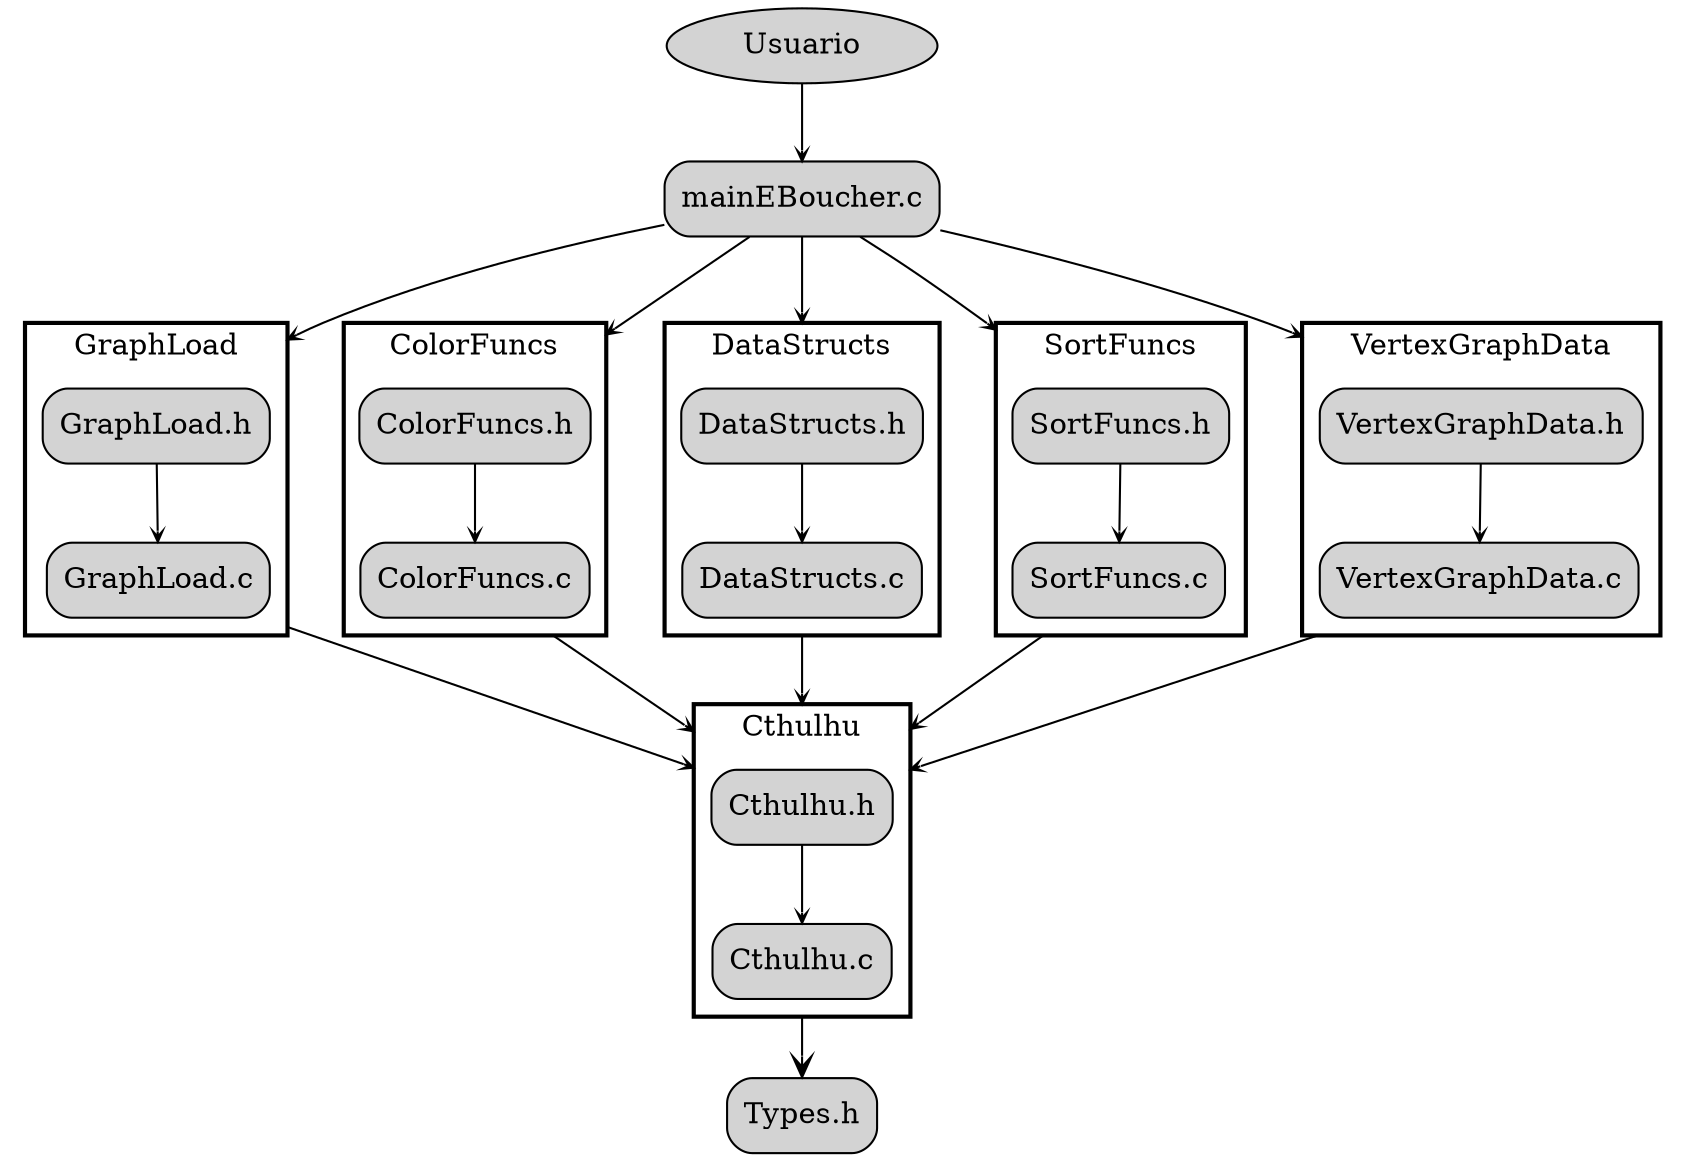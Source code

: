 digraph dfd2{
    nodesep=0.6
    ordering=out
    compound=true;
    style=bold
    node[shape=record, style="filled", fillcolor="grey"]
    edge[color="black", arrowhead="vee"]

    1  [label="   Usuario   ",shape=ellipse, style=filled,fillcolor=lightgrey];
    2 [label="mainEBoucher.c", shape=Mrecord, style=filled,fillcolor=lightgrey];

    subgraph cluster1 {
        label ="GraphLoad";
        node[shape=Mrecord,style=filled];
        3 [label="GraphLoad.h" shape=Mrecord,fillcolor=lightgrey];
        4 [label="GraphLoad.c" shape=Mrecord,fillcolor=lightgrey];
        3 -> 4[arrowsize=.5, weight=1]
    }
    subgraph cluster2 {
        label ="ColorFuncs";
        node[shape=Mrecord,style=filled];
        5 [label="ColorFuncs.h" shape=Mrecord,fillcolor=lightgrey];
        6 [label="ColorFuncs.c" shape=Mrecord,fillcolor=lightgrey];
        5 -> 6[arrowsize=.5, weight=1]
    }
    subgraph cluster3 {
        label ="DataStructs";
        node[shape=Mrecord,style=filled];
        7 [label="DataStructs.h" shape=Mrecord,fillcolor=lightgrey];
        8 [label="DataStructs.c" shape=Mrecord,fillcolor=lightgrey];
        7 -> 8[arrowsize=.5, weight=1]
    }
    subgraph cluster4 {
        label ="SortFuncs";
        node[shape=Mrecord,style=filled];
        9 [label="SortFuncs.h" shape=Mrecord,fillcolor=lightgrey];
        10 [label="SortFuncs.c" shape=Mrecord,fillcolor=lightgrey];
        9 -> 10[arrowsize=.5, weight=1]
    }
    subgraph cluster5 {
        label ="VertexGraphData";
        node[shape=Mrecord,style=filled];
        11 [label="VertexGraphData.h" shape=Mrecord,fillcolor=lightgrey];
        12 [label="VertexGraphData.c" shape=Mrecord,fillcolor=lightgrey];
        11 -> 12[arrowsize=.5, weight=1]
    }
    subgraph cluster6 {
        label ="Cthulhu";
        node[style=filled];
        13 [label="Cthulhu.h" shape=Mrecord,fillcolor=lightgrey];
        14 [label="Cthulhu.c" shape=Mrecord,fillcolor=lightgrey];
        13 -> 14[arrowsize=.5, weight=1]
    }

    15 [label="Types.h" shape=Mrecord, style=filled,fillcolor=lightgrey];

    1 -> 2[arrowsize=.5, weight=1];

    2 -> 3 [lhead=cluster1, arrowsize=.5, weight=1]
    2 -> 5 [lhead=cluster2, arrowsize=.5, weight=1]
    2 -> 7 [lhead=cluster3, arrowsize=.5, weight=1, label="          "]
    2 -> 9 [lhead=cluster4, arrowsize=.5, weight=1, label=""]
    2 -> 11 [lhead=cluster5, arrowsize=.5, weight=1]

    4 -> 13 [ltail=cluster1,lhead=cluster6, arrowsize=.5, weight=1]
    6 -> 13 [ltail=cluster2,lhead=cluster6, arrowsize=.5, weight=1]
    8 -> 13 [ltail=cluster3,lhead=cluster6, arrowsize=.5, weight=1, label="           "]
    10 -> 13 [ltail=cluster4,lhead=cluster6, arrowsize=.5, weight=1]
    12 -> 13 [ltail=cluster5,lhead=cluster6, arrowsize=.5, weight=1]

    14 -> 15 [ltail=cluster6];
}